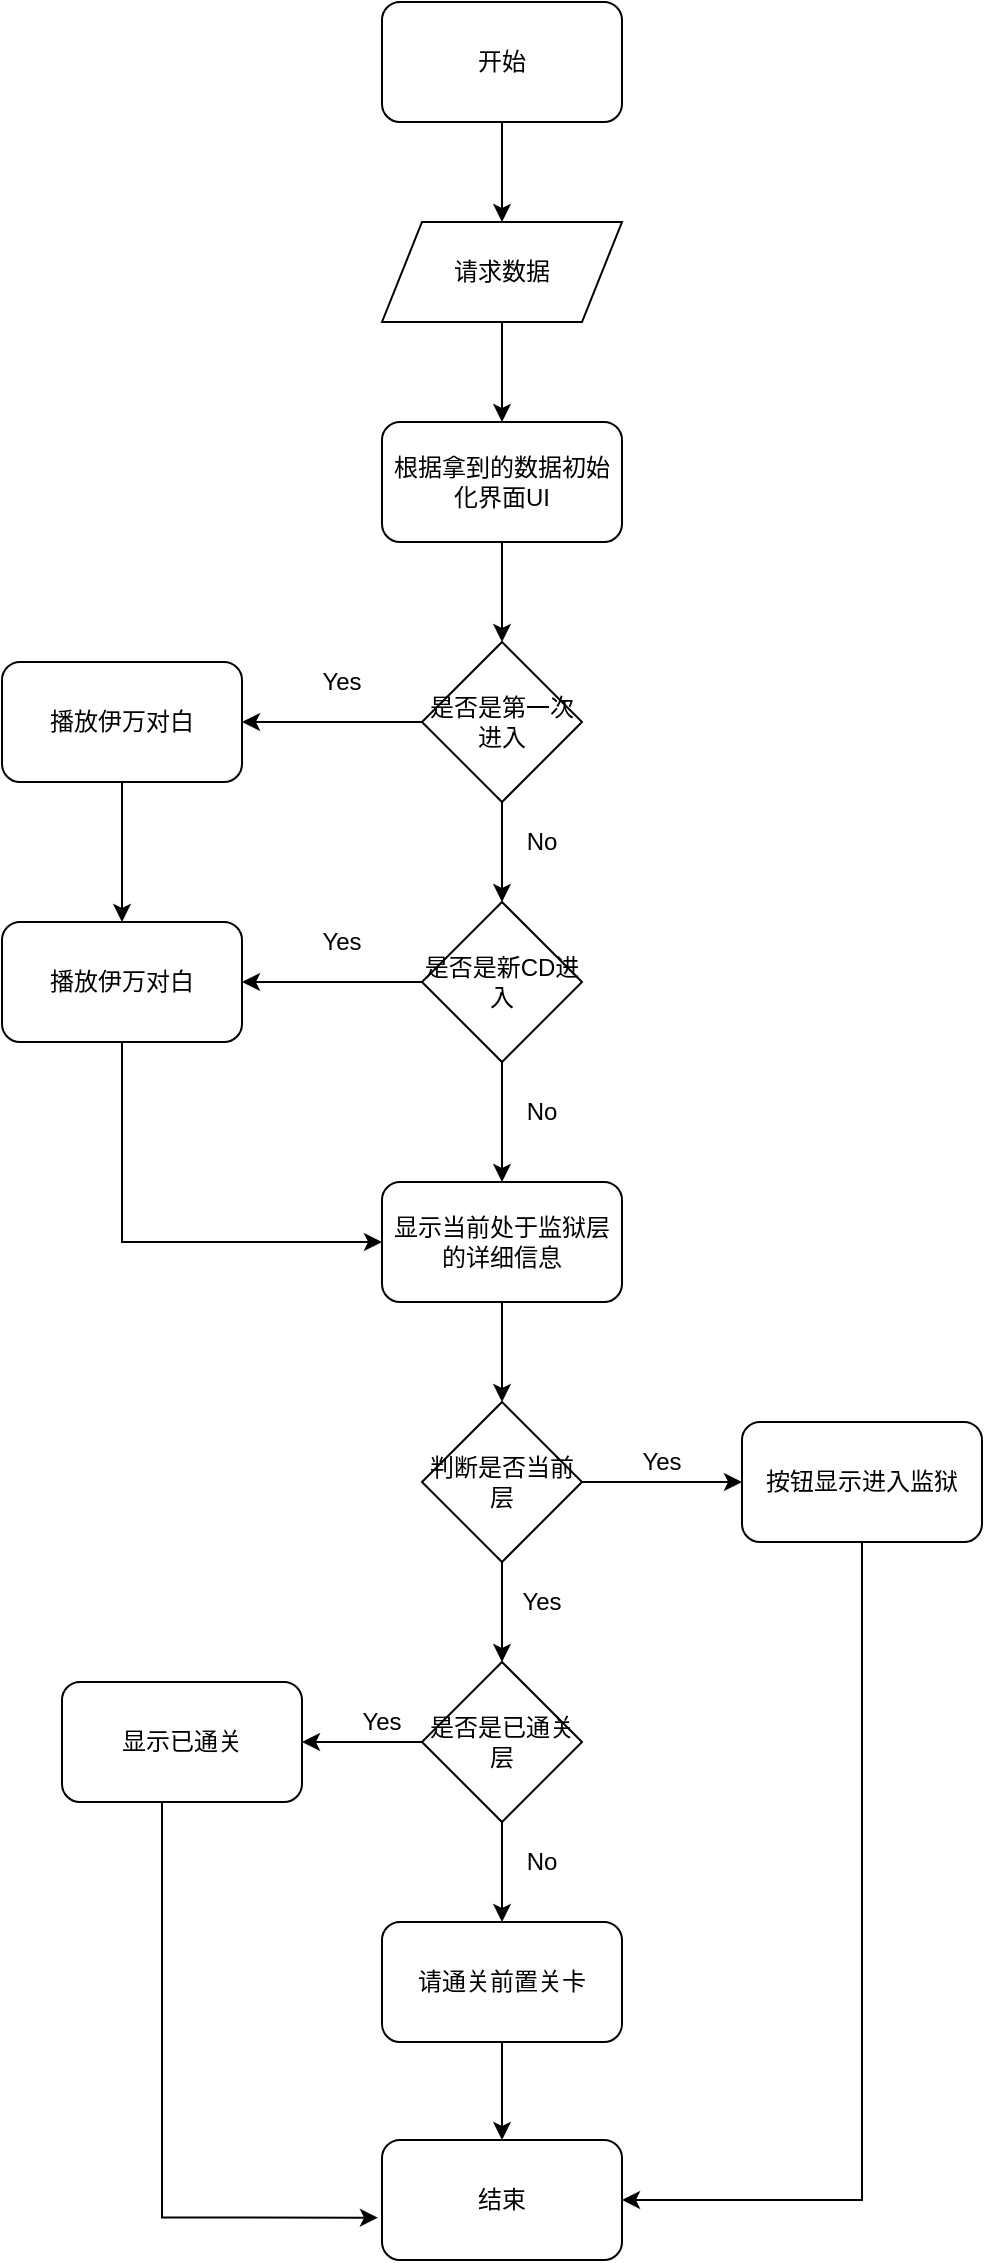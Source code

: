 <mxfile version="13.5.8" type="github">
  <diagram id="C5RBs43oDa-KdzZeNtuy" name="Page-1">
    <mxGraphModel dx="1038" dy="676" grid="1" gridSize="10" guides="1" tooltips="1" connect="1" arrows="1" fold="1" page="1" pageScale="1" pageWidth="827" pageHeight="1169" math="0" shadow="0">
      <root>
        <mxCell id="WIyWlLk6GJQsqaUBKTNV-0" />
        <mxCell id="WIyWlLk6GJQsqaUBKTNV-1" parent="WIyWlLk6GJQsqaUBKTNV-0" />
        <mxCell id="A-uako959lx0FlKWSPSl-1" style="edgeStyle=orthogonalEdgeStyle;rounded=0;orthogonalLoop=1;jettySize=auto;html=1;" edge="1" parent="WIyWlLk6GJQsqaUBKTNV-1" source="A-uako959lx0FlKWSPSl-0" target="A-uako959lx0FlKWSPSl-2">
          <mxGeometry relative="1" as="geometry">
            <mxPoint x="420" y="150" as="targetPoint" />
          </mxGeometry>
        </mxCell>
        <mxCell id="A-uako959lx0FlKWSPSl-0" value="开始" style="rounded=1;whiteSpace=wrap;html=1;" vertex="1" parent="WIyWlLk6GJQsqaUBKTNV-1">
          <mxGeometry x="360" y="40" width="120" height="60" as="geometry" />
        </mxCell>
        <mxCell id="A-uako959lx0FlKWSPSl-4" style="edgeStyle=orthogonalEdgeStyle;rounded=0;orthogonalLoop=1;jettySize=auto;html=1;" edge="1" parent="WIyWlLk6GJQsqaUBKTNV-1" source="A-uako959lx0FlKWSPSl-2">
          <mxGeometry relative="1" as="geometry">
            <mxPoint x="420" y="250" as="targetPoint" />
          </mxGeometry>
        </mxCell>
        <mxCell id="A-uako959lx0FlKWSPSl-2" value="请求数据" style="shape=parallelogram;perimeter=parallelogramPerimeter;whiteSpace=wrap;html=1;fixedSize=1;" vertex="1" parent="WIyWlLk6GJQsqaUBKTNV-1">
          <mxGeometry x="360" y="150" width="120" height="50" as="geometry" />
        </mxCell>
        <mxCell id="A-uako959lx0FlKWSPSl-7" style="edgeStyle=orthogonalEdgeStyle;rounded=0;orthogonalLoop=1;jettySize=auto;html=1;entryX=0.5;entryY=0;entryDx=0;entryDy=0;" edge="1" parent="WIyWlLk6GJQsqaUBKTNV-1" source="A-uako959lx0FlKWSPSl-5" target="A-uako959lx0FlKWSPSl-6">
          <mxGeometry relative="1" as="geometry" />
        </mxCell>
        <mxCell id="A-uako959lx0FlKWSPSl-5" value="根据拿到的数据初始化界面UI" style="rounded=1;whiteSpace=wrap;html=1;" vertex="1" parent="WIyWlLk6GJQsqaUBKTNV-1">
          <mxGeometry x="360" y="250" width="120" height="60" as="geometry" />
        </mxCell>
        <mxCell id="A-uako959lx0FlKWSPSl-9" style="edgeStyle=orthogonalEdgeStyle;rounded=0;orthogonalLoop=1;jettySize=auto;html=1;entryX=1;entryY=0.5;entryDx=0;entryDy=0;" edge="1" parent="WIyWlLk6GJQsqaUBKTNV-1" source="A-uako959lx0FlKWSPSl-6" target="A-uako959lx0FlKWSPSl-8">
          <mxGeometry relative="1" as="geometry" />
        </mxCell>
        <mxCell id="A-uako959lx0FlKWSPSl-12" style="edgeStyle=orthogonalEdgeStyle;rounded=0;orthogonalLoop=1;jettySize=auto;html=1;entryX=0.5;entryY=0;entryDx=0;entryDy=0;" edge="1" parent="WIyWlLk6GJQsqaUBKTNV-1" source="A-uako959lx0FlKWSPSl-6" target="A-uako959lx0FlKWSPSl-11">
          <mxGeometry relative="1" as="geometry" />
        </mxCell>
        <mxCell id="A-uako959lx0FlKWSPSl-6" value="是否是第一次进入" style="rhombus;whiteSpace=wrap;html=1;" vertex="1" parent="WIyWlLk6GJQsqaUBKTNV-1">
          <mxGeometry x="380" y="360" width="80" height="80" as="geometry" />
        </mxCell>
        <mxCell id="A-uako959lx0FlKWSPSl-17" style="edgeStyle=orthogonalEdgeStyle;rounded=0;orthogonalLoop=1;jettySize=auto;html=1;entryX=0.5;entryY=0;entryDx=0;entryDy=0;" edge="1" parent="WIyWlLk6GJQsqaUBKTNV-1" source="A-uako959lx0FlKWSPSl-8" target="A-uako959lx0FlKWSPSl-14">
          <mxGeometry relative="1" as="geometry" />
        </mxCell>
        <mxCell id="A-uako959lx0FlKWSPSl-8" value="播放伊万对白" style="rounded=1;whiteSpace=wrap;html=1;" vertex="1" parent="WIyWlLk6GJQsqaUBKTNV-1">
          <mxGeometry x="170" y="370" width="120" height="60" as="geometry" />
        </mxCell>
        <mxCell id="A-uako959lx0FlKWSPSl-10" value="Yes" style="text;html=1;strokeColor=none;fillColor=none;align=center;verticalAlign=middle;whiteSpace=wrap;rounded=0;" vertex="1" parent="WIyWlLk6GJQsqaUBKTNV-1">
          <mxGeometry x="320" y="370" width="40" height="20" as="geometry" />
        </mxCell>
        <mxCell id="A-uako959lx0FlKWSPSl-15" style="edgeStyle=orthogonalEdgeStyle;rounded=0;orthogonalLoop=1;jettySize=auto;html=1;entryX=1;entryY=0.5;entryDx=0;entryDy=0;" edge="1" parent="WIyWlLk6GJQsqaUBKTNV-1" source="A-uako959lx0FlKWSPSl-11" target="A-uako959lx0FlKWSPSl-14">
          <mxGeometry relative="1" as="geometry" />
        </mxCell>
        <mxCell id="A-uako959lx0FlKWSPSl-19" style="edgeStyle=orthogonalEdgeStyle;rounded=0;orthogonalLoop=1;jettySize=auto;html=1;" edge="1" parent="WIyWlLk6GJQsqaUBKTNV-1" source="A-uako959lx0FlKWSPSl-11" target="A-uako959lx0FlKWSPSl-18">
          <mxGeometry relative="1" as="geometry" />
        </mxCell>
        <mxCell id="A-uako959lx0FlKWSPSl-11" value="是否是新CD进入" style="rhombus;whiteSpace=wrap;html=1;" vertex="1" parent="WIyWlLk6GJQsqaUBKTNV-1">
          <mxGeometry x="380" y="490" width="80" height="80" as="geometry" />
        </mxCell>
        <mxCell id="A-uako959lx0FlKWSPSl-13" value="No" style="text;html=1;strokeColor=none;fillColor=none;align=center;verticalAlign=middle;whiteSpace=wrap;rounded=0;" vertex="1" parent="WIyWlLk6GJQsqaUBKTNV-1">
          <mxGeometry x="420" y="450" width="40" height="20" as="geometry" />
        </mxCell>
        <mxCell id="A-uako959lx0FlKWSPSl-21" style="edgeStyle=orthogonalEdgeStyle;rounded=0;orthogonalLoop=1;jettySize=auto;html=1;entryX=0;entryY=0.5;entryDx=0;entryDy=0;" edge="1" parent="WIyWlLk6GJQsqaUBKTNV-1" source="A-uako959lx0FlKWSPSl-14" target="A-uako959lx0FlKWSPSl-18">
          <mxGeometry relative="1" as="geometry">
            <mxPoint x="230" y="750" as="targetPoint" />
            <Array as="points">
              <mxPoint x="230" y="660" />
            </Array>
          </mxGeometry>
        </mxCell>
        <mxCell id="A-uako959lx0FlKWSPSl-14" value="播放伊万对白" style="rounded=1;whiteSpace=wrap;html=1;" vertex="1" parent="WIyWlLk6GJQsqaUBKTNV-1">
          <mxGeometry x="170" y="500" width="120" height="60" as="geometry" />
        </mxCell>
        <mxCell id="A-uako959lx0FlKWSPSl-16" value="Yes" style="text;html=1;strokeColor=none;fillColor=none;align=center;verticalAlign=middle;whiteSpace=wrap;rounded=0;" vertex="1" parent="WIyWlLk6GJQsqaUBKTNV-1">
          <mxGeometry x="320" y="500" width="40" height="20" as="geometry" />
        </mxCell>
        <mxCell id="A-uako959lx0FlKWSPSl-23" style="edgeStyle=orthogonalEdgeStyle;rounded=0;orthogonalLoop=1;jettySize=auto;html=1;entryX=0.5;entryY=0;entryDx=0;entryDy=0;" edge="1" parent="WIyWlLk6GJQsqaUBKTNV-1" source="A-uako959lx0FlKWSPSl-18" target="A-uako959lx0FlKWSPSl-22">
          <mxGeometry relative="1" as="geometry" />
        </mxCell>
        <mxCell id="A-uako959lx0FlKWSPSl-18" value="显示当前处于监狱层的详细信息" style="rounded=1;whiteSpace=wrap;html=1;" vertex="1" parent="WIyWlLk6GJQsqaUBKTNV-1">
          <mxGeometry x="360" y="630" width="120" height="60" as="geometry" />
        </mxCell>
        <mxCell id="A-uako959lx0FlKWSPSl-20" value="No" style="text;html=1;strokeColor=none;fillColor=none;align=center;verticalAlign=middle;whiteSpace=wrap;rounded=0;" vertex="1" parent="WIyWlLk6GJQsqaUBKTNV-1">
          <mxGeometry x="420" y="585" width="40" height="20" as="geometry" />
        </mxCell>
        <mxCell id="A-uako959lx0FlKWSPSl-25" style="edgeStyle=orthogonalEdgeStyle;rounded=0;orthogonalLoop=1;jettySize=auto;html=1;entryX=0;entryY=0.5;entryDx=0;entryDy=0;" edge="1" parent="WIyWlLk6GJQsqaUBKTNV-1" source="A-uako959lx0FlKWSPSl-22" target="A-uako959lx0FlKWSPSl-24">
          <mxGeometry relative="1" as="geometry" />
        </mxCell>
        <mxCell id="A-uako959lx0FlKWSPSl-28" style="edgeStyle=orthogonalEdgeStyle;rounded=0;orthogonalLoop=1;jettySize=auto;html=1;entryX=0.5;entryY=0;entryDx=0;entryDy=0;" edge="1" parent="WIyWlLk6GJQsqaUBKTNV-1" source="A-uako959lx0FlKWSPSl-22" target="A-uako959lx0FlKWSPSl-27">
          <mxGeometry relative="1" as="geometry" />
        </mxCell>
        <mxCell id="A-uako959lx0FlKWSPSl-22" value="判断是否当前层" style="rhombus;whiteSpace=wrap;html=1;" vertex="1" parent="WIyWlLk6GJQsqaUBKTNV-1">
          <mxGeometry x="380" y="740" width="80" height="80" as="geometry" />
        </mxCell>
        <mxCell id="A-uako959lx0FlKWSPSl-38" style="edgeStyle=orthogonalEdgeStyle;rounded=0;orthogonalLoop=1;jettySize=auto;html=1;entryX=1;entryY=0.5;entryDx=0;entryDy=0;" edge="1" parent="WIyWlLk6GJQsqaUBKTNV-1" source="A-uako959lx0FlKWSPSl-24" target="A-uako959lx0FlKWSPSl-36">
          <mxGeometry relative="1" as="geometry">
            <mxPoint x="600" y="1140" as="targetPoint" />
            <Array as="points">
              <mxPoint x="600" y="1139" />
            </Array>
          </mxGeometry>
        </mxCell>
        <mxCell id="A-uako959lx0FlKWSPSl-24" value="按钮显示进入监狱" style="rounded=1;whiteSpace=wrap;html=1;" vertex="1" parent="WIyWlLk6GJQsqaUBKTNV-1">
          <mxGeometry x="540" y="750" width="120" height="60" as="geometry" />
        </mxCell>
        <mxCell id="A-uako959lx0FlKWSPSl-26" value="Yes" style="text;html=1;strokeColor=none;fillColor=none;align=center;verticalAlign=middle;whiteSpace=wrap;rounded=0;" vertex="1" parent="WIyWlLk6GJQsqaUBKTNV-1">
          <mxGeometry x="480" y="760" width="40" height="20" as="geometry" />
        </mxCell>
        <mxCell id="A-uako959lx0FlKWSPSl-31" style="edgeStyle=orthogonalEdgeStyle;rounded=0;orthogonalLoop=1;jettySize=auto;html=1;" edge="1" parent="WIyWlLk6GJQsqaUBKTNV-1" source="A-uako959lx0FlKWSPSl-27" target="A-uako959lx0FlKWSPSl-30">
          <mxGeometry relative="1" as="geometry" />
        </mxCell>
        <mxCell id="A-uako959lx0FlKWSPSl-34" style="edgeStyle=orthogonalEdgeStyle;rounded=0;orthogonalLoop=1;jettySize=auto;html=1;exitX=0.5;exitY=1;exitDx=0;exitDy=0;" edge="1" parent="WIyWlLk6GJQsqaUBKTNV-1" source="A-uako959lx0FlKWSPSl-27" target="A-uako959lx0FlKWSPSl-33">
          <mxGeometry relative="1" as="geometry" />
        </mxCell>
        <mxCell id="A-uako959lx0FlKWSPSl-27" value="是否是已通关&lt;br&gt;层" style="rhombus;whiteSpace=wrap;html=1;" vertex="1" parent="WIyWlLk6GJQsqaUBKTNV-1">
          <mxGeometry x="380" y="870" width="80" height="80" as="geometry" />
        </mxCell>
        <mxCell id="A-uako959lx0FlKWSPSl-29" value="Yes" style="text;html=1;strokeColor=none;fillColor=none;align=center;verticalAlign=middle;whiteSpace=wrap;rounded=0;" vertex="1" parent="WIyWlLk6GJQsqaUBKTNV-1">
          <mxGeometry x="420" y="830" width="40" height="20" as="geometry" />
        </mxCell>
        <mxCell id="A-uako959lx0FlKWSPSl-39" style="edgeStyle=orthogonalEdgeStyle;rounded=0;orthogonalLoop=1;jettySize=auto;html=1;entryX=-0.017;entryY=0.647;entryDx=0;entryDy=0;entryPerimeter=0;" edge="1" parent="WIyWlLk6GJQsqaUBKTNV-1" source="A-uako959lx0FlKWSPSl-30" target="A-uako959lx0FlKWSPSl-36">
          <mxGeometry relative="1" as="geometry">
            <Array as="points">
              <mxPoint x="250" y="1148" />
            </Array>
          </mxGeometry>
        </mxCell>
        <mxCell id="A-uako959lx0FlKWSPSl-30" value="显示已通关" style="rounded=1;whiteSpace=wrap;html=1;" vertex="1" parent="WIyWlLk6GJQsqaUBKTNV-1">
          <mxGeometry x="200" y="880" width="120" height="60" as="geometry" />
        </mxCell>
        <mxCell id="A-uako959lx0FlKWSPSl-32" value="Yes" style="text;html=1;strokeColor=none;fillColor=none;align=center;verticalAlign=middle;whiteSpace=wrap;rounded=0;" vertex="1" parent="WIyWlLk6GJQsqaUBKTNV-1">
          <mxGeometry x="340" y="890" width="40" height="20" as="geometry" />
        </mxCell>
        <mxCell id="A-uako959lx0FlKWSPSl-37" style="edgeStyle=orthogonalEdgeStyle;rounded=0;orthogonalLoop=1;jettySize=auto;html=1;entryX=0.5;entryY=0;entryDx=0;entryDy=0;" edge="1" parent="WIyWlLk6GJQsqaUBKTNV-1" source="A-uako959lx0FlKWSPSl-33" target="A-uako959lx0FlKWSPSl-36">
          <mxGeometry relative="1" as="geometry" />
        </mxCell>
        <mxCell id="A-uako959lx0FlKWSPSl-33" value="请通关前置关卡" style="rounded=1;whiteSpace=wrap;html=1;" vertex="1" parent="WIyWlLk6GJQsqaUBKTNV-1">
          <mxGeometry x="360" y="1000" width="120" height="60" as="geometry" />
        </mxCell>
        <mxCell id="A-uako959lx0FlKWSPSl-35" value="No" style="text;html=1;strokeColor=none;fillColor=none;align=center;verticalAlign=middle;whiteSpace=wrap;rounded=0;" vertex="1" parent="WIyWlLk6GJQsqaUBKTNV-1">
          <mxGeometry x="420" y="960" width="40" height="20" as="geometry" />
        </mxCell>
        <mxCell id="A-uako959lx0FlKWSPSl-36" value="结束" style="rounded=1;whiteSpace=wrap;html=1;" vertex="1" parent="WIyWlLk6GJQsqaUBKTNV-1">
          <mxGeometry x="360" y="1109" width="120" height="60" as="geometry" />
        </mxCell>
      </root>
    </mxGraphModel>
  </diagram>
</mxfile>
